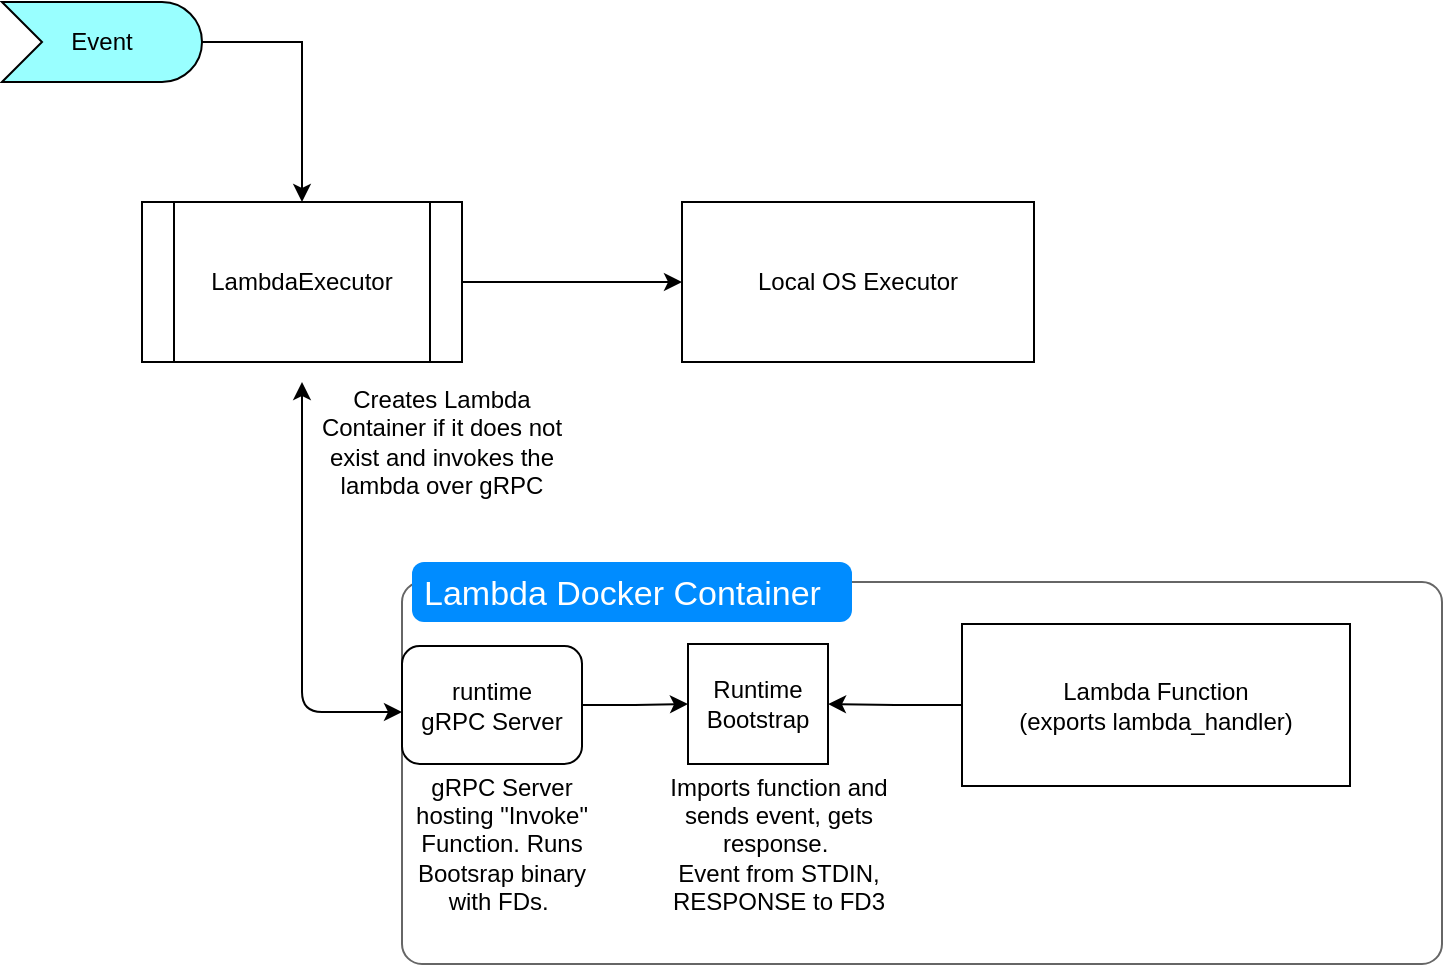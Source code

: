<mxfile version="15.2.5" type="device"><diagram id="DqufIMkK2ZNDaJUbyV0p" name="Page-1"><mxGraphModel dx="1106" dy="807" grid="1" gridSize="10" guides="1" tooltips="1" connect="1" arrows="1" fold="1" page="1" pageScale="1" pageWidth="827" pageHeight="1169" math="0" shadow="0"><root><mxCell id="0"/><mxCell id="1" parent="0"/><mxCell id="zLOuGOTfiih9fSm4F9bP-31" value="" style="edgeStyle=orthogonalEdgeStyle;rounded=0;orthogonalLoop=1;jettySize=auto;html=1;" edge="1" parent="1" source="zLOuGOTfiih9fSm4F9bP-1" target="zLOuGOTfiih9fSm4F9bP-2"><mxGeometry relative="1" as="geometry"/></mxCell><mxCell id="zLOuGOTfiih9fSm4F9bP-1" value="LambdaExecutor" style="shape=process;whiteSpace=wrap;html=1;backgroundOutline=1;" vertex="1" parent="1"><mxGeometry x="90" y="120" width="160" height="80" as="geometry"/></mxCell><mxCell id="zLOuGOTfiih9fSm4F9bP-2" value="Local OS Executor" style="rounded=0;whiteSpace=wrap;html=1;" vertex="1" parent="1"><mxGeometry x="360" y="120" width="176" height="80" as="geometry"/></mxCell><mxCell id="zLOuGOTfiih9fSm4F9bP-16" value="" style="shape=mxgraph.mockup.containers.marginRect;rectMarginTop=10;strokeColor=#666666;strokeWidth=1;dashed=0;rounded=1;arcSize=5;recursiveResize=0;" vertex="1" parent="1"><mxGeometry x="220" y="300" width="520" height="201" as="geometry"/></mxCell><mxCell id="zLOuGOTfiih9fSm4F9bP-17" value="Lambda Docker Container" style="shape=rect;strokeColor=none;fillColor=#008cff;strokeWidth=1;dashed=0;rounded=1;arcSize=20;fontColor=#ffffff;fontSize=17;spacing=2;spacingTop=-2;align=left;autosize=1;spacingLeft=4;resizeWidth=0;resizeHeight=0;perimeter=none;" vertex="1" parent="zLOuGOTfiih9fSm4F9bP-16"><mxGeometry x="5" width="220" height="30" as="geometry"/></mxCell><mxCell id="zLOuGOTfiih9fSm4F9bP-19" value="" style="endArrow=classic;startArrow=classic;html=1;exitX=0;exitY=0.5;exitDx=0;exitDy=0;" edge="1" parent="1"><mxGeometry width="50" height="50" relative="1" as="geometry"><mxPoint x="220" y="375" as="sourcePoint"/><mxPoint x="170" y="210" as="targetPoint"/><Array as="points"><mxPoint x="170" y="375"/></Array></mxGeometry></mxCell><mxCell id="zLOuGOTfiih9fSm4F9bP-20" value="" style="edgeStyle=orthogonalEdgeStyle;rounded=0;orthogonalLoop=1;jettySize=auto;html=1;" edge="1" parent="1" source="zLOuGOTfiih9fSm4F9bP-21" target="zLOuGOTfiih9fSm4F9bP-22"><mxGeometry relative="1" as="geometry"/></mxCell><mxCell id="zLOuGOTfiih9fSm4F9bP-21" value="runtime&lt;br&gt;gRPC Server" style="rounded=1;whiteSpace=wrap;html=1;" vertex="1" parent="1"><mxGeometry x="220" y="342" width="90" height="59" as="geometry"/></mxCell><mxCell id="zLOuGOTfiih9fSm4F9bP-22" value="Runtime&lt;br&gt;Bootstrap" style="rounded=0;whiteSpace=wrap;html=1;" vertex="1" parent="1"><mxGeometry x="363" y="341" width="70" height="60" as="geometry"/></mxCell><mxCell id="zLOuGOTfiih9fSm4F9bP-23" value="" style="edgeStyle=orthogonalEdgeStyle;rounded=0;orthogonalLoop=1;jettySize=auto;html=1;" edge="1" parent="1" source="zLOuGOTfiih9fSm4F9bP-24" target="zLOuGOTfiih9fSm4F9bP-22"><mxGeometry relative="1" as="geometry"/></mxCell><mxCell id="zLOuGOTfiih9fSm4F9bP-24" value="Lambda Function&lt;br&gt;(exports lambda_handler)" style="rounded=0;whiteSpace=wrap;html=1;" vertex="1" parent="1"><mxGeometry x="500" y="331" width="194" height="81" as="geometry"/></mxCell><mxCell id="zLOuGOTfiih9fSm4F9bP-25" value="Imports function and sends event, gets response.&amp;nbsp;&lt;br&gt;Event from STDIN,&lt;br&gt;RESPONSE to FD3" style="text;html=1;strokeColor=none;fillColor=none;align=center;verticalAlign=middle;whiteSpace=wrap;rounded=0;" vertex="1" parent="1"><mxGeometry x="350" y="411" width="116.59" height="60" as="geometry"/></mxCell><mxCell id="zLOuGOTfiih9fSm4F9bP-26" value="gRPC Server hosting &quot;Invoke&quot; Function. Runs Bootsrap binary with FDs.&amp;nbsp;" style="text;html=1;strokeColor=none;fillColor=none;align=center;verticalAlign=middle;whiteSpace=wrap;rounded=0;" vertex="1" parent="1"><mxGeometry x="220" y="401" width="100" height="80" as="geometry"/></mxCell><mxCell id="zLOuGOTfiih9fSm4F9bP-27" value="Creates Lambda Container if it does not exist and invokes the lambda over gRPC" style="text;html=1;strokeColor=none;fillColor=none;align=center;verticalAlign=middle;whiteSpace=wrap;rounded=0;" vertex="1" parent="1"><mxGeometry x="170" y="210" width="140" height="60" as="geometry"/></mxCell><mxCell id="zLOuGOTfiih9fSm4F9bP-30" style="edgeStyle=orthogonalEdgeStyle;rounded=0;orthogonalLoop=1;jettySize=auto;html=1;exitX=1;exitY=0.5;exitDx=0;exitDy=0;exitPerimeter=0;entryX=0.5;entryY=0;entryDx=0;entryDy=0;" edge="1" parent="1" source="zLOuGOTfiih9fSm4F9bP-29" target="zLOuGOTfiih9fSm4F9bP-1"><mxGeometry relative="1" as="geometry"/></mxCell><mxCell id="zLOuGOTfiih9fSm4F9bP-29" value="Event" style="html=1;outlineConnect=0;whiteSpace=wrap;fillColor=#99ffff;shape=mxgraph.archimate3.event;" vertex="1" parent="1"><mxGeometry x="20" y="20" width="100" height="40" as="geometry"/></mxCell></root></mxGraphModel></diagram></mxfile>